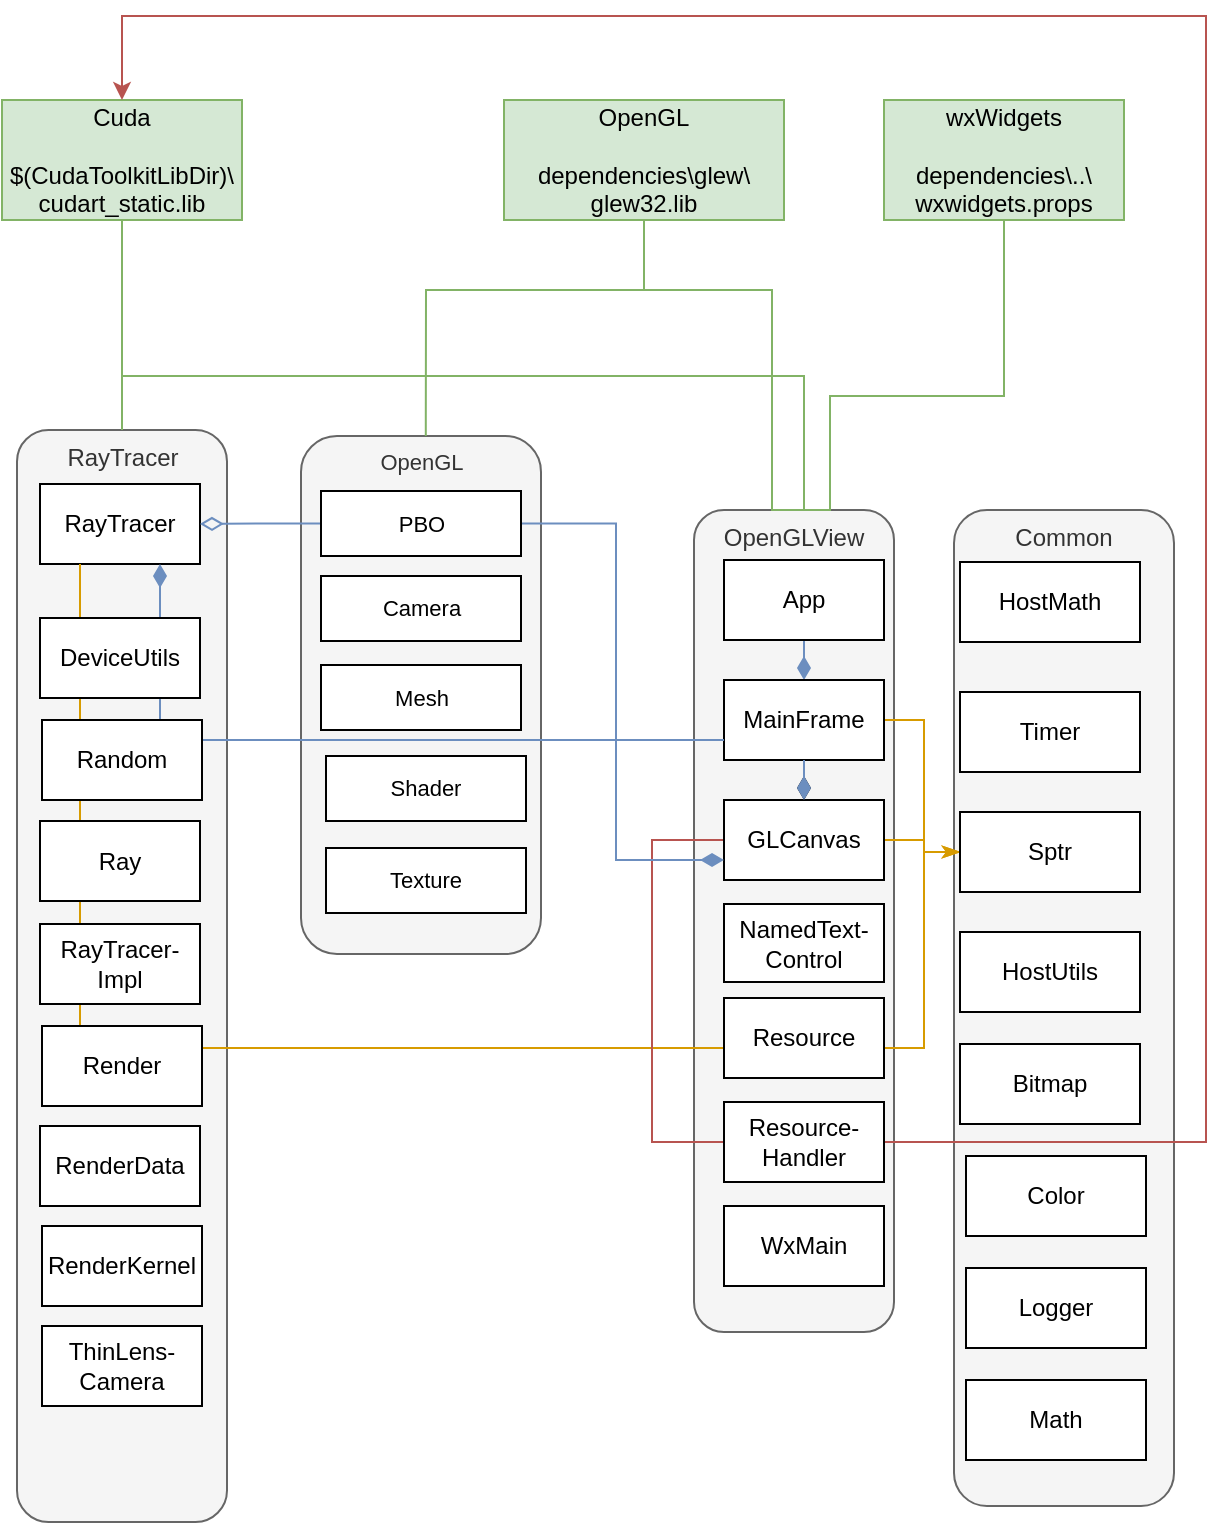 <mxfile version="20.6.2" type="device"><diagram id="dhAlUpw-sA5MG_JsSsQI" name="Page-1"><mxGraphModel dx="1845" dy="873" grid="0" gridSize="10" guides="1" tooltips="1" connect="1" arrows="1" fold="1" page="1" pageScale="1" pageWidth="850" pageHeight="1100" math="0" shadow="0"><root><mxCell id="0"/><mxCell id="1" parent="0"/><mxCell id="leInOJTThpGl9rkxJvqg-40" value="OpenGL" style="rounded=1;whiteSpace=wrap;html=1;fontFamily=Helvetica;fontSize=11;fontColor=#333333;verticalAlign=top;fillColor=#f5f5f5;strokeColor=#666666;" parent="1" vertex="1"><mxGeometry x="228.5" y="448" width="120" height="259" as="geometry"/></mxCell><mxCell id="leInOJTThpGl9rkxJvqg-6" value="RayTracer" style="rounded=1;whiteSpace=wrap;html=1;verticalAlign=top;fillColor=#f5f5f5;fontColor=#333333;strokeColor=#666666;" parent="1" vertex="1"><mxGeometry x="86.5" y="445" width="105" height="546" as="geometry"/></mxCell><mxCell id="leInOJTThpGl9rkxJvqg-5" value="Common" style="rounded=1;whiteSpace=wrap;html=1;align=center;verticalAlign=top;fillColor=#f5f5f5;fontColor=#333333;strokeColor=#666666;" parent="1" vertex="1"><mxGeometry x="555" y="485" width="110" height="498" as="geometry"/></mxCell><mxCell id="leInOJTThpGl9rkxJvqg-11" value="OpenGLView" style="rounded=1;whiteSpace=wrap;html=1;verticalAlign=top;fillColor=#f5f5f5;fontColor=#333333;strokeColor=#666666;" parent="1" vertex="1"><mxGeometry x="425" y="485" width="100" height="411" as="geometry"/></mxCell><mxCell id="leInOJTThpGl9rkxJvqg-1" value="OpenGL&lt;br&gt;&lt;br&gt;dependencies\glew\&lt;br&gt;glew32.lib" style="rounded=0;whiteSpace=wrap;html=1;fillColor=#d5e8d4;strokeColor=#82b366;" parent="1" vertex="1"><mxGeometry x="330" y="280" width="140" height="60" as="geometry"/></mxCell><mxCell id="kZKpz04Q77Rrr_V1EZXe-1" style="edgeStyle=orthogonalEdgeStyle;rounded=0;orthogonalLoop=1;jettySize=auto;html=1;strokeColor=#82B366;endArrow=none;endFill=0;" parent="1" source="leInOJTThpGl9rkxJvqg-2" target="leInOJTThpGl9rkxJvqg-11" edge="1"><mxGeometry relative="1" as="geometry"><Array as="points"><mxPoint x="139" y="418"/><mxPoint x="480" y="418"/></Array></mxGeometry></mxCell><mxCell id="leInOJTThpGl9rkxJvqg-2" value="Cuda&lt;br&gt;&lt;br&gt;$(CudaToolkitLibDir)\&lt;br&gt;cudart_static.lib" style="rounded=0;align=center;whiteSpace=wrap;html=1;fillColor=#d5e8d4;strokeColor=#82b366;" parent="1" vertex="1"><mxGeometry x="79" y="280" width="120" height="60" as="geometry"/></mxCell><mxCell id="leInOJTThpGl9rkxJvqg-32" style="edgeStyle=orthogonalEdgeStyle;shape=connector;rounded=0;orthogonalLoop=1;jettySize=auto;html=1;entryX=0.5;entryY=0;entryDx=0;entryDy=0;labelBackgroundColor=default;strokeColor=#82b366;fontFamily=Helvetica;fontSize=11;fontColor=default;endArrow=none;endFill=0;endSize=9;startArrow=none;startFill=0;fillColor=#d5e8d4;" parent="1" source="leInOJTThpGl9rkxJvqg-3" target="leInOJTThpGl9rkxJvqg-11" edge="1"><mxGeometry relative="1" as="geometry"><Array as="points"><mxPoint x="580" y="428"/><mxPoint x="493" y="428"/><mxPoint x="493" y="485"/></Array></mxGeometry></mxCell><mxCell id="leInOJTThpGl9rkxJvqg-3" value="wxWidgets&lt;br&gt;&lt;br&gt;dependencies\..\&lt;br&gt;wxwidgets.props" style="rounded=0;whiteSpace=wrap;html=1;fillColor=#d5e8d4;strokeColor=#82b366;" parent="1" vertex="1"><mxGeometry x="520" y="280" width="120" height="60" as="geometry"/></mxCell><mxCell id="leInOJTThpGl9rkxJvqg-20" style="edgeStyle=orthogonalEdgeStyle;rounded=0;orthogonalLoop=1;jettySize=auto;html=1;entryX=0.5;entryY=1;entryDx=0;entryDy=0;endArrow=none;endFill=0;fillColor=#d5e8d4;strokeColor=#82b366;exitX=0.5;exitY=0;exitDx=0;exitDy=0;" parent="1" source="leInOJTThpGl9rkxJvqg-6" target="leInOJTThpGl9rkxJvqg-2" edge="1"><mxGeometry relative="1" as="geometry"><Array as="points"/></mxGeometry></mxCell><mxCell id="leInOJTThpGl9rkxJvqg-4" value="RayTracer" style="rounded=0;whiteSpace=wrap;html=1;" parent="1" vertex="1"><mxGeometry x="98" y="472" width="80" height="40" as="geometry"/></mxCell><mxCell id="leInOJTThpGl9rkxJvqg-7" value="HostMath" style="rounded=0;whiteSpace=wrap;html=1;" parent="1" vertex="1"><mxGeometry x="558" y="511" width="90" height="40" as="geometry"/></mxCell><mxCell id="leInOJTThpGl9rkxJvqg-29" style="edgeStyle=orthogonalEdgeStyle;rounded=0;orthogonalLoop=1;jettySize=auto;html=1;entryX=1;entryY=0.5;entryDx=0;entryDy=0;strokeColor=#d79b00;endArrow=none;endFill=0;endSize=9;fillColor=#ffe6cc;" parent="1" source="leInOJTThpGl9rkxJvqg-8" target="leInOJTThpGl9rkxJvqg-14" edge="1"><mxGeometry relative="1" as="geometry"><Array as="points"><mxPoint x="540" y="656"/><mxPoint x="540" y="650"/></Array></mxGeometry></mxCell><mxCell id="leInOJTThpGl9rkxJvqg-30" style="edgeStyle=orthogonalEdgeStyle;rounded=0;orthogonalLoop=1;jettySize=auto;html=1;entryX=1;entryY=0.5;entryDx=0;entryDy=0;strokeColor=#d79b00;endArrow=none;endFill=0;endSize=9;startArrow=classicThin;startFill=1;fillColor=#ffe6cc;" parent="1" source="leInOJTThpGl9rkxJvqg-8" target="leInOJTThpGl9rkxJvqg-13" edge="1"><mxGeometry relative="1" as="geometry"><Array as="points"><mxPoint x="540" y="656"/><mxPoint x="540" y="590"/></Array></mxGeometry></mxCell><mxCell id="leInOJTThpGl9rkxJvqg-38" style="edgeStyle=orthogonalEdgeStyle;shape=connector;rounded=0;orthogonalLoop=1;jettySize=auto;html=1;entryX=0.25;entryY=1;entryDx=0;entryDy=0;labelBackgroundColor=default;strokeColor=#d79b00;fontFamily=Helvetica;fontSize=11;fontColor=default;startArrow=classicThin;startFill=1;endArrow=none;endFill=0;endSize=9;fillColor=#ffe6cc;" parent="1" source="leInOJTThpGl9rkxJvqg-8" target="leInOJTThpGl9rkxJvqg-4" edge="1"><mxGeometry relative="1" as="geometry"><Array as="points"><mxPoint x="540" y="656"/><mxPoint x="540" y="754"/><mxPoint x="118" y="754"/></Array></mxGeometry></mxCell><mxCell id="leInOJTThpGl9rkxJvqg-8" value="Sptr" style="rounded=0;whiteSpace=wrap;html=1;" parent="1" vertex="1"><mxGeometry x="558" y="636" width="90" height="40" as="geometry"/></mxCell><mxCell id="leInOJTThpGl9rkxJvqg-9" value="Timer" style="rounded=0;whiteSpace=wrap;html=1;" parent="1" vertex="1"><mxGeometry x="558" y="576" width="90" height="40" as="geometry"/></mxCell><mxCell id="leInOJTThpGl9rkxJvqg-10" value="HostUtils" style="rounded=0;whiteSpace=wrap;html=1;" parent="1" vertex="1"><mxGeometry x="558" y="696" width="90" height="40" as="geometry"/></mxCell><mxCell id="leInOJTThpGl9rkxJvqg-24" style="edgeStyle=orthogonalEdgeStyle;rounded=0;orthogonalLoop=1;jettySize=auto;html=1;entryX=0.5;entryY=0;entryDx=0;entryDy=0;strokeColor=#6c8ebf;endArrow=diamondThin;endFill=1;endSize=9;fillColor=#dae8fc;" parent="1" source="leInOJTThpGl9rkxJvqg-12" target="leInOJTThpGl9rkxJvqg-13" edge="1"><mxGeometry relative="1" as="geometry"><Array as="points"><mxPoint x="480" y="570"/><mxPoint x="480" y="570"/></Array></mxGeometry></mxCell><mxCell id="leInOJTThpGl9rkxJvqg-12" value="App" style="rounded=0;whiteSpace=wrap;html=1;" parent="1" vertex="1"><mxGeometry x="440" y="510" width="80" height="40" as="geometry"/></mxCell><mxCell id="leInOJTThpGl9rkxJvqg-31" value="" style="edgeStyle=orthogonalEdgeStyle;shape=connector;rounded=0;orthogonalLoop=1;jettySize=auto;html=1;labelBackgroundColor=default;strokeColor=default;fontFamily=Helvetica;fontSize=11;fontColor=default;endArrow=diamondThin;endFill=1;endSize=9;" parent="1" source="leInOJTThpGl9rkxJvqg-13" target="leInOJTThpGl9rkxJvqg-14" edge="1"><mxGeometry relative="1" as="geometry"/></mxCell><mxCell id="leInOJTThpGl9rkxJvqg-13" value="MainFrame" style="rounded=0;whiteSpace=wrap;html=1;" parent="1" vertex="1"><mxGeometry x="440" y="570" width="80" height="40" as="geometry"/></mxCell><mxCell id="FdmTFD2_nkYhtVaPGujE-1" style="edgeStyle=orthogonalEdgeStyle;rounded=0;orthogonalLoop=1;jettySize=auto;html=1;entryX=0.5;entryY=0;entryDx=0;entryDy=0;fillColor=#f8cecc;strokeColor=#b85450;" parent="1" source="leInOJTThpGl9rkxJvqg-14" target="leInOJTThpGl9rkxJvqg-2" edge="1"><mxGeometry relative="1" as="geometry"><Array as="points"><mxPoint x="404" y="650"/><mxPoint x="404" y="801"/><mxPoint x="681" y="801"/><mxPoint x="681" y="238"/><mxPoint x="139" y="238"/></Array></mxGeometry></mxCell><mxCell id="leInOJTThpGl9rkxJvqg-14" value="GLCanvas" style="rounded=0;whiteSpace=wrap;html=1;fillColor=#FFFFFF;strokeColor=default;" parent="1" vertex="1"><mxGeometry x="440" y="630" width="80" height="40" as="geometry"/></mxCell><mxCell id="leInOJTThpGl9rkxJvqg-15" style="edgeStyle=orthogonalEdgeStyle;rounded=0;orthogonalLoop=1;jettySize=auto;html=1;exitX=0.5;exitY=0;exitDx=0;exitDy=0;endArrow=none;endFill=0;fillColor=#d5e8d4;strokeColor=#82b366;" parent="1" source="leInOJTThpGl9rkxJvqg-11" target="leInOJTThpGl9rkxJvqg-1" edge="1"><mxGeometry relative="1" as="geometry"><Array as="points"><mxPoint x="464" y="485"/><mxPoint x="464" y="375"/><mxPoint x="400" y="375"/></Array></mxGeometry></mxCell><mxCell id="leInOJTThpGl9rkxJvqg-23" style="edgeStyle=orthogonalEdgeStyle;rounded=0;orthogonalLoop=1;jettySize=auto;html=1;entryX=0.5;entryY=0;entryDx=0;entryDy=0;endArrow=diamondThin;endFill=1;endSize=9;strokeColor=#6c8ebf;fillColor=#dae8fc;" parent="1" source="leInOJTThpGl9rkxJvqg-13" target="leInOJTThpGl9rkxJvqg-14" edge="1"><mxGeometry relative="1" as="geometry"><Array as="points"><mxPoint x="470" y="610"/><mxPoint x="470" y="610"/></Array></mxGeometry></mxCell><mxCell id="leInOJTThpGl9rkxJvqg-44" style="edgeStyle=orthogonalEdgeStyle;shape=connector;rounded=0;orthogonalLoop=1;jettySize=auto;html=1;entryX=0;entryY=0.75;entryDx=0;entryDy=0;labelBackgroundColor=default;strokeColor=#6c8ebf;fontFamily=Helvetica;fontSize=11;fontColor=default;startArrow=none;startFill=0;endArrow=diamondThin;endFill=1;endSize=9;fillColor=#dae8fc;" parent="1" source="leInOJTThpGl9rkxJvqg-39" target="leInOJTThpGl9rkxJvqg-14" edge="1"><mxGeometry relative="1" as="geometry"><Array as="points"><mxPoint x="386" y="492"/><mxPoint x="386" y="660"/></Array></mxGeometry></mxCell><mxCell id="leInOJTThpGl9rkxJvqg-46" style="edgeStyle=orthogonalEdgeStyle;shape=connector;rounded=0;orthogonalLoop=1;jettySize=auto;html=1;entryX=1;entryY=0.5;entryDx=0;entryDy=0;labelBackgroundColor=default;strokeColor=#6c8ebf;fontFamily=Helvetica;fontSize=11;fontColor=default;startArrow=none;startFill=0;endArrow=diamondThin;endFill=0;endSize=9;fillColor=#dae8fc;" parent="1" source="leInOJTThpGl9rkxJvqg-39" target="leInOJTThpGl9rkxJvqg-4" edge="1"><mxGeometry relative="1" as="geometry"/></mxCell><mxCell id="leInOJTThpGl9rkxJvqg-39" value="PBO" style="rounded=0;whiteSpace=wrap;html=1;fontFamily=Helvetica;fontSize=11;fontColor=default;" parent="1" vertex="1"><mxGeometry x="238.5" y="475.5" width="100" height="32.5" as="geometry"/></mxCell><mxCell id="leInOJTThpGl9rkxJvqg-41" style="edgeStyle=orthogonalEdgeStyle;shape=connector;rounded=0;orthogonalLoop=1;jettySize=auto;html=1;entryX=0.535;entryY=1;entryDx=0;entryDy=0;labelBackgroundColor=default;strokeColor=#82B366;fontFamily=Helvetica;fontSize=11;fontColor=default;startArrow=none;startFill=0;endArrow=none;endFill=0;endSize=9;fillColor=#d5e8d4;exitX=0.52;exitY=0;exitDx=0;exitDy=0;exitPerimeter=0;entryPerimeter=0;" parent="1" source="leInOJTThpGl9rkxJvqg-40" target="leInOJTThpGl9rkxJvqg-1" edge="1"><mxGeometry relative="1" as="geometry"><Array as="points"><mxPoint x="291" y="438"/><mxPoint x="291" y="375"/><mxPoint x="400" y="375"/><mxPoint x="400" y="340"/></Array></mxGeometry></mxCell><mxCell id="leInOJTThpGl9rkxJvqg-21" style="edgeStyle=orthogonalEdgeStyle;rounded=0;orthogonalLoop=1;jettySize=auto;html=1;entryX=0.75;entryY=1;entryDx=0;entryDy=0;endArrow=diamondThin;endFill=1;endSize=9;fillColor=#dae8fc;strokeColor=#6c8ebf;" parent="1" source="leInOJTThpGl9rkxJvqg-13" target="leInOJTThpGl9rkxJvqg-4" edge="1"><mxGeometry relative="1" as="geometry"><Array as="points"><mxPoint x="158" y="600"/></Array></mxGeometry></mxCell><mxCell id="Ky21EwSS9-yOX8EiSfEs-1" value="Bitmap" style="rounded=0;whiteSpace=wrap;html=1;" vertex="1" parent="1"><mxGeometry x="558" y="752" width="90" height="40" as="geometry"/></mxCell><mxCell id="Ky21EwSS9-yOX8EiSfEs-2" value="Color" style="rounded=0;whiteSpace=wrap;html=1;" vertex="1" parent="1"><mxGeometry x="561" y="808" width="90" height="40" as="geometry"/></mxCell><mxCell id="Ky21EwSS9-yOX8EiSfEs-3" value="Logger" style="rounded=0;whiteSpace=wrap;html=1;" vertex="1" parent="1"><mxGeometry x="561" y="864" width="90" height="40" as="geometry"/></mxCell><mxCell id="Ky21EwSS9-yOX8EiSfEs-4" value="Math" style="rounded=0;whiteSpace=wrap;html=1;" vertex="1" parent="1"><mxGeometry x="561" y="920" width="90" height="40" as="geometry"/></mxCell><mxCell id="Ky21EwSS9-yOX8EiSfEs-6" value="Camera" style="rounded=0;whiteSpace=wrap;html=1;fontFamily=Helvetica;fontSize=11;fontColor=default;" vertex="1" parent="1"><mxGeometry x="238.5" y="518" width="100" height="32.5" as="geometry"/></mxCell><mxCell id="Ky21EwSS9-yOX8EiSfEs-7" value="Mesh" style="rounded=0;whiteSpace=wrap;html=1;fontFamily=Helvetica;fontSize=11;fontColor=default;" vertex="1" parent="1"><mxGeometry x="238.5" y="562.5" width="100" height="32.5" as="geometry"/></mxCell><mxCell id="Ky21EwSS9-yOX8EiSfEs-8" value="Shader" style="rounded=0;whiteSpace=wrap;html=1;fontFamily=Helvetica;fontSize=11;fontColor=default;" vertex="1" parent="1"><mxGeometry x="241" y="608" width="100" height="32.5" as="geometry"/></mxCell><mxCell id="Ky21EwSS9-yOX8EiSfEs-9" value="Texture" style="rounded=0;whiteSpace=wrap;html=1;fontFamily=Helvetica;fontSize=11;fontColor=default;" vertex="1" parent="1"><mxGeometry x="241" y="654" width="100" height="32.5" as="geometry"/></mxCell><mxCell id="Ky21EwSS9-yOX8EiSfEs-10" value="NamedText-Control" style="rounded=0;whiteSpace=wrap;html=1;fillColor=#FFFFFF;strokeColor=default;" vertex="1" parent="1"><mxGeometry x="440" y="682" width="80" height="39" as="geometry"/></mxCell><mxCell id="Ky21EwSS9-yOX8EiSfEs-13" value="Resource" style="rounded=0;whiteSpace=wrap;html=1;fillColor=#FFFFFF;strokeColor=default;" vertex="1" parent="1"><mxGeometry x="440" y="729" width="80" height="40" as="geometry"/></mxCell><mxCell id="Ky21EwSS9-yOX8EiSfEs-14" value="Resource-Handler" style="rounded=0;whiteSpace=wrap;html=1;fillColor=#FFFFFF;strokeColor=default;" vertex="1" parent="1"><mxGeometry x="440" y="781" width="80" height="40" as="geometry"/></mxCell><mxCell id="Ky21EwSS9-yOX8EiSfEs-15" value="WxMain" style="rounded=0;whiteSpace=wrap;html=1;fillColor=#FFFFFF;strokeColor=default;" vertex="1" parent="1"><mxGeometry x="440" y="833" width="80" height="40" as="geometry"/></mxCell><mxCell id="Ky21EwSS9-yOX8EiSfEs-16" value="DeviceUtils" style="rounded=0;whiteSpace=wrap;html=1;" vertex="1" parent="1"><mxGeometry x="98" y="539" width="80" height="40" as="geometry"/></mxCell><mxCell id="Ky21EwSS9-yOX8EiSfEs-17" value="Random" style="rounded=0;whiteSpace=wrap;html=1;" vertex="1" parent="1"><mxGeometry x="99" y="590" width="80" height="40" as="geometry"/></mxCell><mxCell id="Ky21EwSS9-yOX8EiSfEs-18" value="Ray" style="rounded=0;whiteSpace=wrap;html=1;" vertex="1" parent="1"><mxGeometry x="98" y="640.5" width="80" height="40" as="geometry"/></mxCell><mxCell id="Ky21EwSS9-yOX8EiSfEs-19" value="RayTracer-Impl" style="rounded=0;whiteSpace=wrap;html=1;" vertex="1" parent="1"><mxGeometry x="98" y="692" width="80" height="40" as="geometry"/></mxCell><mxCell id="Ky21EwSS9-yOX8EiSfEs-20" value="Render" style="rounded=0;whiteSpace=wrap;html=1;" vertex="1" parent="1"><mxGeometry x="99" y="743" width="80" height="40" as="geometry"/></mxCell><mxCell id="Ky21EwSS9-yOX8EiSfEs-21" value="RenderData" style="rounded=0;whiteSpace=wrap;html=1;" vertex="1" parent="1"><mxGeometry x="98" y="793" width="80" height="40" as="geometry"/></mxCell><mxCell id="Ky21EwSS9-yOX8EiSfEs-23" value="RenderKernel" style="rounded=0;whiteSpace=wrap;html=1;" vertex="1" parent="1"><mxGeometry x="99" y="843" width="80" height="40" as="geometry"/></mxCell><mxCell id="Ky21EwSS9-yOX8EiSfEs-24" value="ThinLens-Camera" style="rounded=0;whiteSpace=wrap;html=1;" vertex="1" parent="1"><mxGeometry x="99" y="893" width="80" height="40" as="geometry"/></mxCell></root></mxGraphModel></diagram></mxfile>